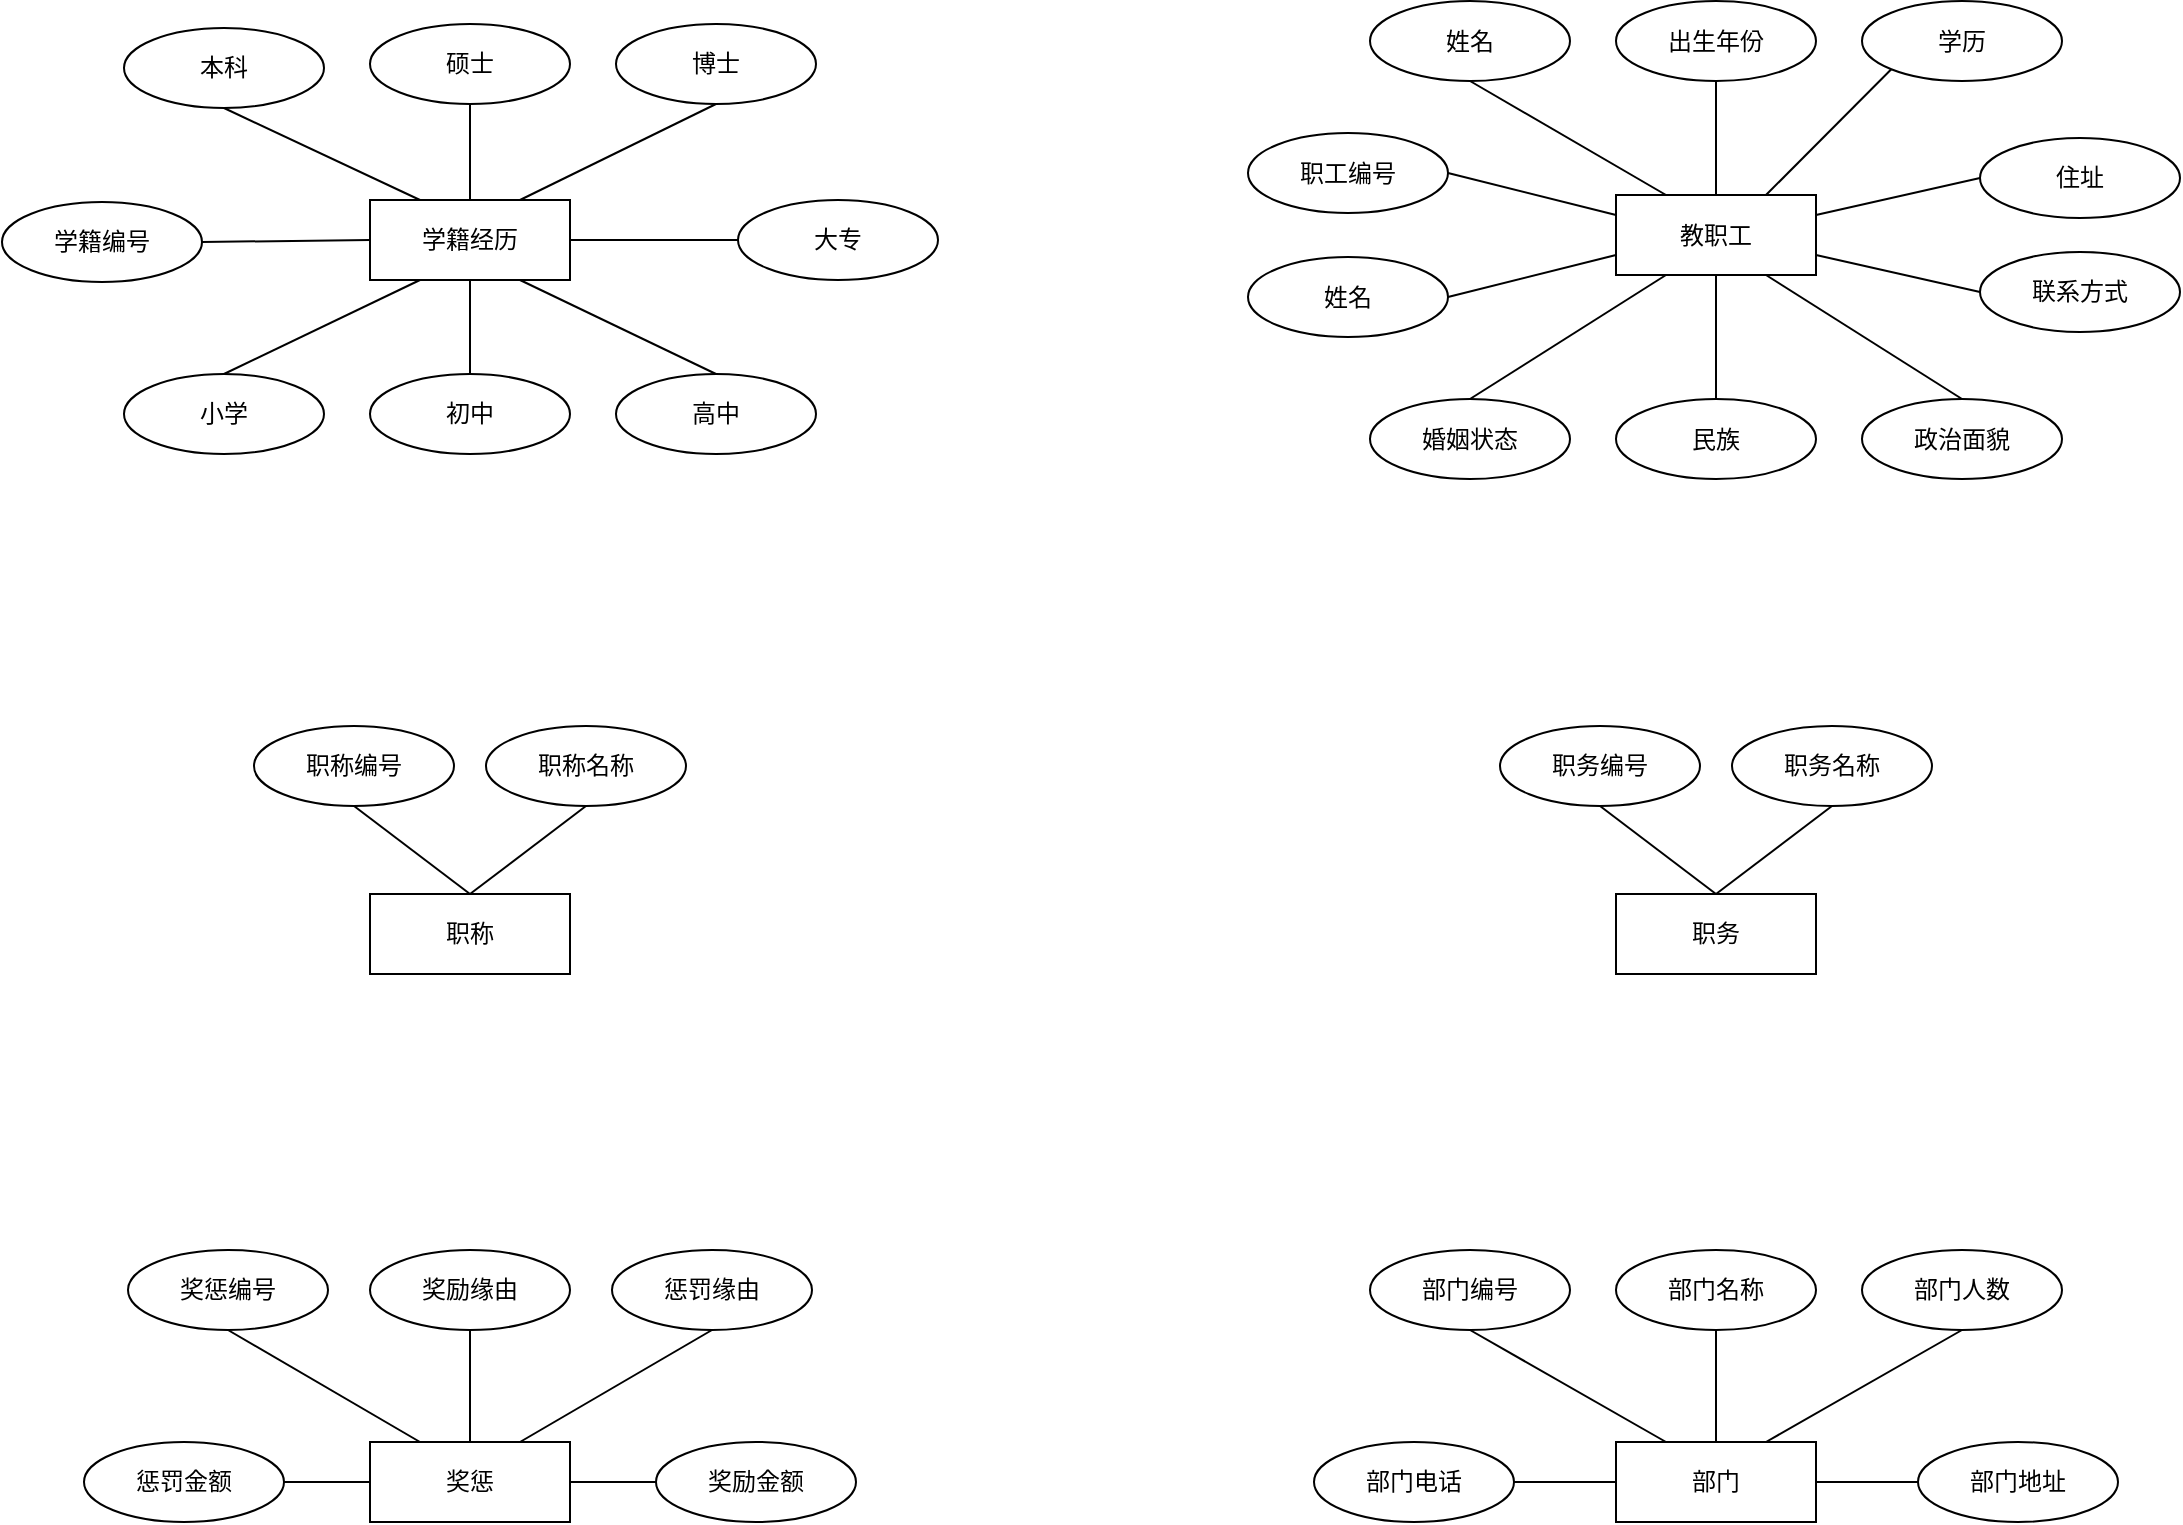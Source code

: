 <mxfile version="21.3.0" type="github">
  <diagram name="局部ER图" id="c6545cDlOgG6l57BLXd9">
    <mxGraphModel dx="2074" dy="1069" grid="0" gridSize="10" guides="1" tooltips="1" connect="1" arrows="1" fold="1" page="0" pageScale="1" pageWidth="827" pageHeight="1169" math="0" shadow="0">
      <root>
        <mxCell id="0" />
        <mxCell id="1" parent="0" />
        <mxCell id="wR3M16szGRIk-EZS97ZV-12" style="rounded=0;orthogonalLoop=1;jettySize=auto;html=1;exitX=0.75;exitY=1;exitDx=0;exitDy=0;entryX=0.5;entryY=0;entryDx=0;entryDy=0;endArrow=none;endFill=0;" parent="1" source="wR3M16szGRIk-EZS97ZV-1" target="wR3M16szGRIk-EZS97ZV-9" edge="1">
          <mxGeometry relative="1" as="geometry" />
        </mxCell>
        <mxCell id="wR3M16szGRIk-EZS97ZV-13" style="rounded=0;orthogonalLoop=1;jettySize=auto;html=1;exitX=1;exitY=0.5;exitDx=0;exitDy=0;endArrow=none;endFill=0;entryX=0;entryY=0.5;entryDx=0;entryDy=0;" parent="1" source="wR3M16szGRIk-EZS97ZV-1" target="wR3M16szGRIk-EZS97ZV-8" edge="1">
          <mxGeometry relative="1" as="geometry" />
        </mxCell>
        <mxCell id="wR3M16szGRIk-EZS97ZV-14" style="rounded=0;orthogonalLoop=1;jettySize=auto;html=1;exitX=0.25;exitY=0;exitDx=0;exitDy=0;entryX=0.5;entryY=1;entryDx=0;entryDy=0;endArrow=none;endFill=0;" parent="1" source="wR3M16szGRIk-EZS97ZV-1" target="wR3M16szGRIk-EZS97ZV-7" edge="1">
          <mxGeometry relative="1" as="geometry" />
        </mxCell>
        <mxCell id="wR3M16szGRIk-EZS97ZV-15" style="rounded=0;orthogonalLoop=1;jettySize=auto;html=1;exitX=0.5;exitY=0;exitDx=0;exitDy=0;entryX=0.5;entryY=1;entryDx=0;entryDy=0;endArrow=none;endFill=0;" parent="1" source="wR3M16szGRIk-EZS97ZV-1" target="wR3M16szGRIk-EZS97ZV-10" edge="1">
          <mxGeometry relative="1" as="geometry" />
        </mxCell>
        <mxCell id="wR3M16szGRIk-EZS97ZV-16" style="rounded=0;orthogonalLoop=1;jettySize=auto;html=1;exitX=0.75;exitY=0;exitDx=0;exitDy=0;entryX=0.5;entryY=1;entryDx=0;entryDy=0;endArrow=none;endFill=0;" parent="1" source="wR3M16szGRIk-EZS97ZV-1" target="wR3M16szGRIk-EZS97ZV-11" edge="1">
          <mxGeometry relative="1" as="geometry" />
        </mxCell>
        <mxCell id="wR3M16szGRIk-EZS97ZV-1" value="学籍经历" style="whiteSpace=wrap;html=1;align=center;" parent="1" vertex="1">
          <mxGeometry x="260" y="170" width="100" height="40" as="geometry" />
        </mxCell>
        <mxCell id="wR3M16szGRIk-EZS97ZV-2" value="学籍编号" style="ellipse;whiteSpace=wrap;html=1;align=center;" parent="1" vertex="1">
          <mxGeometry x="76" y="171" width="100" height="40" as="geometry" />
        </mxCell>
        <mxCell id="wR3M16szGRIk-EZS97ZV-5" value="小学" style="ellipse;whiteSpace=wrap;html=1;align=center;" parent="1" vertex="1">
          <mxGeometry x="137" y="257" width="100" height="40" as="geometry" />
        </mxCell>
        <mxCell id="wR3M16szGRIk-EZS97ZV-6" value="初中" style="ellipse;whiteSpace=wrap;html=1;align=center;" parent="1" vertex="1">
          <mxGeometry x="260" y="257" width="100" height="40" as="geometry" />
        </mxCell>
        <mxCell id="wR3M16szGRIk-EZS97ZV-7" value="本科" style="ellipse;whiteSpace=wrap;html=1;align=center;" parent="1" vertex="1">
          <mxGeometry x="137" y="84" width="100" height="40" as="geometry" />
        </mxCell>
        <mxCell id="wR3M16szGRIk-EZS97ZV-8" value="大专" style="ellipse;whiteSpace=wrap;html=1;align=center;" parent="1" vertex="1">
          <mxGeometry x="444" y="170" width="100" height="40" as="geometry" />
        </mxCell>
        <mxCell id="wR3M16szGRIk-EZS97ZV-9" value="高中" style="ellipse;whiteSpace=wrap;html=1;align=center;" parent="1" vertex="1">
          <mxGeometry x="383" y="257" width="100" height="40" as="geometry" />
        </mxCell>
        <mxCell id="wR3M16szGRIk-EZS97ZV-10" value="硕士" style="ellipse;whiteSpace=wrap;html=1;align=center;" parent="1" vertex="1">
          <mxGeometry x="260" y="82" width="100" height="40" as="geometry" />
        </mxCell>
        <mxCell id="wR3M16szGRIk-EZS97ZV-11" value="博士" style="ellipse;whiteSpace=wrap;html=1;align=center;" parent="1" vertex="1">
          <mxGeometry x="383" y="82" width="100" height="40" as="geometry" />
        </mxCell>
        <mxCell id="wR3M16szGRIk-EZS97ZV-22" value="" style="endArrow=none;html=1;rounded=0;entryX=0;entryY=0.5;entryDx=0;entryDy=0;exitX=1;exitY=0.5;exitDx=0;exitDy=0;" parent="1" source="wR3M16szGRIk-EZS97ZV-2" target="wR3M16szGRIk-EZS97ZV-1" edge="1">
          <mxGeometry relative="1" as="geometry">
            <mxPoint x="60" y="230" as="sourcePoint" />
            <mxPoint x="220" y="230" as="targetPoint" />
          </mxGeometry>
        </mxCell>
        <mxCell id="wR3M16szGRIk-EZS97ZV-23" value="" style="endArrow=none;html=1;rounded=0;entryX=0.5;entryY=0;entryDx=0;entryDy=0;exitX=0.25;exitY=1;exitDx=0;exitDy=0;" parent="1" source="wR3M16szGRIk-EZS97ZV-1" target="wR3M16szGRIk-EZS97ZV-5" edge="1">
          <mxGeometry relative="1" as="geometry">
            <mxPoint x="360" y="260" as="sourcePoint" />
            <mxPoint x="580" y="200" as="targetPoint" />
          </mxGeometry>
        </mxCell>
        <mxCell id="wR3M16szGRIk-EZS97ZV-26" value="" style="endArrow=none;html=1;rounded=0;entryX=0.5;entryY=0;entryDx=0;entryDy=0;exitX=0.5;exitY=1;exitDx=0;exitDy=0;" parent="1" source="wR3M16szGRIk-EZS97ZV-1" target="wR3M16szGRIk-EZS97ZV-6" edge="1">
          <mxGeometry relative="1" as="geometry">
            <mxPoint x="390" y="240" as="sourcePoint" />
            <mxPoint x="610" y="180" as="targetPoint" />
          </mxGeometry>
        </mxCell>
        <mxCell id="wR3M16szGRIk-EZS97ZV-27" value="教职工" style="whiteSpace=wrap;html=1;align=center;" parent="1" vertex="1">
          <mxGeometry x="883" y="167.5" width="100" height="40" as="geometry" />
        </mxCell>
        <mxCell id="wR3M16szGRIk-EZS97ZV-28" value="职工编号" style="ellipse;whiteSpace=wrap;html=1;align=center;" parent="1" vertex="1">
          <mxGeometry x="699" y="136.5" width="100" height="40" as="geometry" />
        </mxCell>
        <mxCell id="wR3M16szGRIk-EZS97ZV-29" value="姓名" style="ellipse;whiteSpace=wrap;html=1;align=center;" parent="1" vertex="1">
          <mxGeometry x="699" y="198.5" width="100" height="40" as="geometry" />
        </mxCell>
        <mxCell id="wR3M16szGRIk-EZS97ZV-30" value="出生年份" style="ellipse;whiteSpace=wrap;html=1;align=center;" parent="1" vertex="1">
          <mxGeometry x="883" y="70.5" width="100" height="40" as="geometry" />
        </mxCell>
        <mxCell id="wR3M16szGRIk-EZS97ZV-31" value="学历" style="ellipse;whiteSpace=wrap;html=1;align=center;" parent="1" vertex="1">
          <mxGeometry x="1006" y="70.5" width="100" height="40" as="geometry" />
        </mxCell>
        <mxCell id="wR3M16szGRIk-EZS97ZV-32" value="姓名" style="ellipse;whiteSpace=wrap;html=1;align=center;" parent="1" vertex="1">
          <mxGeometry x="760" y="70.5" width="100" height="40" as="geometry" />
        </mxCell>
        <mxCell id="wR3M16szGRIk-EZS97ZV-33" value="民族" style="ellipse;whiteSpace=wrap;html=1;align=center;" parent="1" vertex="1">
          <mxGeometry x="883" y="269.5" width="100" height="40" as="geometry" />
        </mxCell>
        <mxCell id="wR3M16szGRIk-EZS97ZV-34" value="婚姻状态" style="ellipse;whiteSpace=wrap;html=1;align=center;" parent="1" vertex="1">
          <mxGeometry x="760" y="269.5" width="100" height="40" as="geometry" />
        </mxCell>
        <mxCell id="wR3M16szGRIk-EZS97ZV-35" value="政治面貌" style="ellipse;whiteSpace=wrap;html=1;align=center;" parent="1" vertex="1">
          <mxGeometry x="1006" y="269.5" width="100" height="40" as="geometry" />
        </mxCell>
        <mxCell id="wR3M16szGRIk-EZS97ZV-36" value="住址" style="ellipse;whiteSpace=wrap;html=1;align=center;" parent="1" vertex="1">
          <mxGeometry x="1065" y="139" width="100" height="40" as="geometry" />
        </mxCell>
        <mxCell id="wR3M16szGRIk-EZS97ZV-37" value="联系方式" style="ellipse;whiteSpace=wrap;html=1;align=center;" parent="1" vertex="1">
          <mxGeometry x="1065" y="196" width="100" height="40" as="geometry" />
        </mxCell>
        <mxCell id="wR3M16szGRIk-EZS97ZV-44" value="" style="endArrow=none;html=1;rounded=0;exitX=1;exitY=0.5;exitDx=0;exitDy=0;entryX=0;entryY=0.75;entryDx=0;entryDy=0;" parent="1" source="wR3M16szGRIk-EZS97ZV-29" target="wR3M16szGRIk-EZS97ZV-27" edge="1">
          <mxGeometry relative="1" as="geometry">
            <mxPoint x="863" y="151" as="sourcePoint" />
            <mxPoint x="993" y="151" as="targetPoint" />
          </mxGeometry>
        </mxCell>
        <mxCell id="wR3M16szGRIk-EZS97ZV-45" value="" style="endArrow=none;html=1;rounded=0;exitX=1;exitY=0.5;exitDx=0;exitDy=0;entryX=0;entryY=0.25;entryDx=0;entryDy=0;" parent="1" source="wR3M16szGRIk-EZS97ZV-28" target="wR3M16szGRIk-EZS97ZV-27" edge="1">
          <mxGeometry relative="1" as="geometry">
            <mxPoint x="883" y="151" as="sourcePoint" />
            <mxPoint x="1013" y="151" as="targetPoint" />
          </mxGeometry>
        </mxCell>
        <mxCell id="wR3M16szGRIk-EZS97ZV-46" value="" style="endArrow=none;html=1;rounded=0;exitX=0.5;exitY=1;exitDx=0;exitDy=0;entryX=0.25;entryY=0;entryDx=0;entryDy=0;" parent="1" source="wR3M16szGRIk-EZS97ZV-32" target="wR3M16szGRIk-EZS97ZV-27" edge="1">
          <mxGeometry relative="1" as="geometry">
            <mxPoint x="1003" y="151" as="sourcePoint" />
            <mxPoint x="1133" y="151" as="targetPoint" />
          </mxGeometry>
        </mxCell>
        <mxCell id="wR3M16szGRIk-EZS97ZV-47" value="" style="endArrow=none;html=1;rounded=0;exitX=0.5;exitY=1;exitDx=0;exitDy=0;entryX=0.5;entryY=0;entryDx=0;entryDy=0;" parent="1" source="wR3M16szGRIk-EZS97ZV-30" target="wR3M16szGRIk-EZS97ZV-27" edge="1">
          <mxGeometry relative="1" as="geometry">
            <mxPoint x="983" y="151" as="sourcePoint" />
            <mxPoint x="1113" y="151" as="targetPoint" />
          </mxGeometry>
        </mxCell>
        <mxCell id="wR3M16szGRIk-EZS97ZV-48" value="" style="endArrow=none;html=1;rounded=0;exitX=0.75;exitY=0;exitDx=0;exitDy=0;entryX=0;entryY=1;entryDx=0;entryDy=0;" parent="1" source="wR3M16szGRIk-EZS97ZV-27" target="wR3M16szGRIk-EZS97ZV-31" edge="1">
          <mxGeometry relative="1" as="geometry">
            <mxPoint x="1043" y="168.5" as="sourcePoint" />
            <mxPoint x="1173" y="168.5" as="targetPoint" />
          </mxGeometry>
        </mxCell>
        <mxCell id="wR3M16szGRIk-EZS97ZV-49" value="" style="endArrow=none;html=1;rounded=0;exitX=0.5;exitY=0;exitDx=0;exitDy=0;entryX=0.25;entryY=1;entryDx=0;entryDy=0;" parent="1" source="wR3M16szGRIk-EZS97ZV-34" target="wR3M16szGRIk-EZS97ZV-27" edge="1">
          <mxGeometry relative="1" as="geometry">
            <mxPoint x="843" y="251" as="sourcePoint" />
            <mxPoint x="973" y="251" as="targetPoint" />
          </mxGeometry>
        </mxCell>
        <mxCell id="wR3M16szGRIk-EZS97ZV-50" value="" style="endArrow=none;html=1;rounded=0;exitX=0.5;exitY=0;exitDx=0;exitDy=0;entryX=0.5;entryY=1;entryDx=0;entryDy=0;" parent="1" source="wR3M16szGRIk-EZS97ZV-33" target="wR3M16szGRIk-EZS97ZV-27" edge="1">
          <mxGeometry relative="1" as="geometry">
            <mxPoint x="843" y="261.5" as="sourcePoint" />
            <mxPoint x="973" y="261.5" as="targetPoint" />
          </mxGeometry>
        </mxCell>
        <mxCell id="wR3M16szGRIk-EZS97ZV-51" value="" style="endArrow=none;html=1;rounded=0;exitX=0.5;exitY=0;exitDx=0;exitDy=0;entryX=0.75;entryY=1;entryDx=0;entryDy=0;" parent="1" source="wR3M16szGRIk-EZS97ZV-35" target="wR3M16szGRIk-EZS97ZV-27" edge="1">
          <mxGeometry relative="1" as="geometry">
            <mxPoint x="883" y="271.5" as="sourcePoint" />
            <mxPoint x="1013" y="271.5" as="targetPoint" />
          </mxGeometry>
        </mxCell>
        <mxCell id="wR3M16szGRIk-EZS97ZV-52" value="" style="endArrow=none;html=1;rounded=0;exitX=1;exitY=0.25;exitDx=0;exitDy=0;entryX=0;entryY=0.5;entryDx=0;entryDy=0;" parent="1" source="wR3M16szGRIk-EZS97ZV-27" target="wR3M16szGRIk-EZS97ZV-36" edge="1">
          <mxGeometry relative="1" as="geometry">
            <mxPoint x="963" y="361.5" as="sourcePoint" />
            <mxPoint x="1093" y="361.5" as="targetPoint" />
          </mxGeometry>
        </mxCell>
        <mxCell id="wR3M16szGRIk-EZS97ZV-53" value="" style="endArrow=none;html=1;rounded=0;exitX=1;exitY=0.75;exitDx=0;exitDy=0;entryX=0;entryY=0.5;entryDx=0;entryDy=0;" parent="1" source="wR3M16szGRIk-EZS97ZV-27" target="wR3M16szGRIk-EZS97ZV-37" edge="1">
          <mxGeometry relative="1" as="geometry">
            <mxPoint x="1038" y="181.5" as="sourcePoint" />
            <mxPoint x="1168" y="181.5" as="targetPoint" />
          </mxGeometry>
        </mxCell>
        <mxCell id="wR3M16szGRIk-EZS97ZV-54" value="职称" style="whiteSpace=wrap;html=1;align=center;" parent="1" vertex="1">
          <mxGeometry x="260" y="517" width="100" height="40" as="geometry" />
        </mxCell>
        <mxCell id="wR3M16szGRIk-EZS97ZV-55" value="职称编号" style="ellipse;whiteSpace=wrap;html=1;align=center;" parent="1" vertex="1">
          <mxGeometry x="202" y="433" width="100" height="40" as="geometry" />
        </mxCell>
        <mxCell id="wR3M16szGRIk-EZS97ZV-56" value="职称名称" style="ellipse;whiteSpace=wrap;html=1;align=center;" parent="1" vertex="1">
          <mxGeometry x="318" y="433" width="100" height="40" as="geometry" />
        </mxCell>
        <mxCell id="wR3M16szGRIk-EZS97ZV-58" value="" style="endArrow=none;html=1;rounded=0;exitX=0.5;exitY=1;exitDx=0;exitDy=0;entryX=0.5;entryY=0;entryDx=0;entryDy=0;" parent="1" source="wR3M16szGRIk-EZS97ZV-56" target="wR3M16szGRIk-EZS97ZV-54" edge="1">
          <mxGeometry relative="1" as="geometry">
            <mxPoint x="210" y="677" as="sourcePoint" />
            <mxPoint x="300" y="617" as="targetPoint" />
          </mxGeometry>
        </mxCell>
        <mxCell id="wR3M16szGRIk-EZS97ZV-75" value="部门编号" style="ellipse;whiteSpace=wrap;html=1;align=center;" parent="1" vertex="1">
          <mxGeometry x="760" y="695" width="100" height="40" as="geometry" />
        </mxCell>
        <mxCell id="wR3M16szGRIk-EZS97ZV-76" value="部门名称" style="ellipse;whiteSpace=wrap;html=1;align=center;" parent="1" vertex="1">
          <mxGeometry x="883" y="695" width="100" height="40" as="geometry" />
        </mxCell>
        <mxCell id="wR3M16szGRIk-EZS97ZV-77" value="部门人数" style="ellipse;whiteSpace=wrap;html=1;align=center;" parent="1" vertex="1">
          <mxGeometry x="1006" y="695" width="100" height="40" as="geometry" />
        </mxCell>
        <mxCell id="wR3M16szGRIk-EZS97ZV-78" value="部门电话" style="ellipse;whiteSpace=wrap;html=1;align=center;" parent="1" vertex="1">
          <mxGeometry x="732" y="791" width="100" height="40" as="geometry" />
        </mxCell>
        <mxCell id="wR3M16szGRIk-EZS97ZV-79" value="部门地址" style="ellipse;whiteSpace=wrap;html=1;align=center;" parent="1" vertex="1">
          <mxGeometry x="1034" y="791" width="100" height="40" as="geometry" />
        </mxCell>
        <mxCell id="wR3M16szGRIk-EZS97ZV-91" value="奖惩" style="whiteSpace=wrap;html=1;align=center;" parent="1" vertex="1">
          <mxGeometry x="260" y="791" width="100" height="40" as="geometry" />
        </mxCell>
        <mxCell id="wR3M16szGRIk-EZS97ZV-93" value="奖惩编号" style="ellipse;whiteSpace=wrap;html=1;align=center;" parent="1" vertex="1">
          <mxGeometry x="139" y="695" width="100" height="40" as="geometry" />
        </mxCell>
        <mxCell id="wR3M16szGRIk-EZS97ZV-94" value="奖励缘由" style="ellipse;whiteSpace=wrap;html=1;align=center;" parent="1" vertex="1">
          <mxGeometry x="260" y="695" width="100" height="40" as="geometry" />
        </mxCell>
        <mxCell id="wR3M16szGRIk-EZS97ZV-95" value="惩罚缘由" style="ellipse;whiteSpace=wrap;html=1;align=center;" parent="1" vertex="1">
          <mxGeometry x="381" y="695" width="100" height="40" as="geometry" />
        </mxCell>
        <mxCell id="wR3M16szGRIk-EZS97ZV-97" value="奖励金额" style="ellipse;whiteSpace=wrap;html=1;align=center;" parent="1" vertex="1">
          <mxGeometry x="403" y="791" width="100" height="40" as="geometry" />
        </mxCell>
        <mxCell id="wR3M16szGRIk-EZS97ZV-98" value="惩罚金额" style="ellipse;whiteSpace=wrap;html=1;align=center;" parent="1" vertex="1">
          <mxGeometry x="117" y="791" width="100" height="40" as="geometry" />
        </mxCell>
        <mxCell id="wR3M16szGRIk-EZS97ZV-99" value="" style="endArrow=none;html=1;rounded=0;exitX=0.25;exitY=0;exitDx=0;exitDy=0;entryX=0.5;entryY=1;entryDx=0;entryDy=0;" parent="1" source="wR3M16szGRIk-EZS97ZV-91" target="wR3M16szGRIk-EZS97ZV-93" edge="1">
          <mxGeometry relative="1" as="geometry">
            <mxPoint x="320" y="741" as="sourcePoint" />
            <mxPoint x="320" y="681" as="targetPoint" />
          </mxGeometry>
        </mxCell>
        <mxCell id="wR3M16szGRIk-EZS97ZV-100" value="" style="endArrow=none;html=1;rounded=0;exitX=0.5;exitY=0;exitDx=0;exitDy=0;entryX=0.5;entryY=1;entryDx=0;entryDy=0;" parent="1" source="wR3M16szGRIk-EZS97ZV-91" target="wR3M16szGRIk-EZS97ZV-94" edge="1">
          <mxGeometry relative="1" as="geometry">
            <mxPoint x="315" y="941" as="sourcePoint" />
            <mxPoint x="385" y="841" as="targetPoint" />
          </mxGeometry>
        </mxCell>
        <mxCell id="wR3M16szGRIk-EZS97ZV-101" value="" style="endArrow=none;html=1;rounded=0;exitX=0.75;exitY=0;exitDx=0;exitDy=0;entryX=0.5;entryY=1;entryDx=0;entryDy=0;" parent="1" source="wR3M16szGRIk-EZS97ZV-91" target="wR3M16szGRIk-EZS97ZV-95" edge="1">
          <mxGeometry relative="1" as="geometry">
            <mxPoint x="315" y="981" as="sourcePoint" />
            <mxPoint x="385" y="881" as="targetPoint" />
          </mxGeometry>
        </mxCell>
        <mxCell id="wR3M16szGRIk-EZS97ZV-102" value="" style="endArrow=none;html=1;rounded=0;exitX=1;exitY=0.5;exitDx=0;exitDy=0;entryX=0;entryY=0.5;entryDx=0;entryDy=0;" parent="1" source="wR3M16szGRIk-EZS97ZV-91" target="wR3M16szGRIk-EZS97ZV-97" edge="1">
          <mxGeometry relative="1" as="geometry">
            <mxPoint x="330" y="971" as="sourcePoint" />
            <mxPoint x="400" y="871" as="targetPoint" />
          </mxGeometry>
        </mxCell>
        <mxCell id="wR3M16szGRIk-EZS97ZV-103" value="" style="endArrow=none;html=1;rounded=0;exitX=0;exitY=0.5;exitDx=0;exitDy=0;entryX=1;entryY=0.5;entryDx=0;entryDy=0;" parent="1" source="wR3M16szGRIk-EZS97ZV-91" target="wR3M16szGRIk-EZS97ZV-98" edge="1">
          <mxGeometry relative="1" as="geometry">
            <mxPoint x="280" y="1011" as="sourcePoint" />
            <mxPoint x="350" y="911" as="targetPoint" />
          </mxGeometry>
        </mxCell>
        <mxCell id="cXql9sk5BHd2LX_pI7Hl-1" value="" style="endArrow=none;html=1;rounded=0;exitX=0.5;exitY=0;exitDx=0;exitDy=0;entryX=0.5;entryY=1;entryDx=0;entryDy=0;" edge="1" parent="1" source="wR3M16szGRIk-EZS97ZV-54" target="wR3M16szGRIk-EZS97ZV-55">
          <mxGeometry relative="1" as="geometry">
            <mxPoint x="408" y="657" as="sourcePoint" />
            <mxPoint x="568" y="657" as="targetPoint" />
          </mxGeometry>
        </mxCell>
        <mxCell id="cXql9sk5BHd2LX_pI7Hl-2" value="职务" style="whiteSpace=wrap;html=1;align=center;" vertex="1" parent="1">
          <mxGeometry x="883" y="517" width="100" height="40" as="geometry" />
        </mxCell>
        <mxCell id="cXql9sk5BHd2LX_pI7Hl-3" value="职务编号" style="ellipse;whiteSpace=wrap;html=1;align=center;" vertex="1" parent="1">
          <mxGeometry x="825" y="433" width="100" height="40" as="geometry" />
        </mxCell>
        <mxCell id="cXql9sk5BHd2LX_pI7Hl-4" value="职务名称" style="ellipse;whiteSpace=wrap;html=1;align=center;" vertex="1" parent="1">
          <mxGeometry x="941" y="433" width="100" height="40" as="geometry" />
        </mxCell>
        <mxCell id="cXql9sk5BHd2LX_pI7Hl-5" value="" style="endArrow=none;html=1;rounded=0;exitX=0.5;exitY=1;exitDx=0;exitDy=0;entryX=0.5;entryY=0;entryDx=0;entryDy=0;" edge="1" parent="1" source="cXql9sk5BHd2LX_pI7Hl-4" target="cXql9sk5BHd2LX_pI7Hl-2">
          <mxGeometry relative="1" as="geometry">
            <mxPoint x="833" y="677" as="sourcePoint" />
            <mxPoint x="923" y="617" as="targetPoint" />
          </mxGeometry>
        </mxCell>
        <mxCell id="cXql9sk5BHd2LX_pI7Hl-6" value="" style="endArrow=none;html=1;rounded=0;exitX=0.5;exitY=0;exitDx=0;exitDy=0;entryX=0.5;entryY=1;entryDx=0;entryDy=0;" edge="1" parent="1" source="cXql9sk5BHd2LX_pI7Hl-2" target="cXql9sk5BHd2LX_pI7Hl-3">
          <mxGeometry relative="1" as="geometry">
            <mxPoint x="1031" y="657" as="sourcePoint" />
            <mxPoint x="1191" y="657" as="targetPoint" />
          </mxGeometry>
        </mxCell>
        <mxCell id="cXql9sk5BHd2LX_pI7Hl-7" value="部门" style="whiteSpace=wrap;html=1;align=center;" vertex="1" parent="1">
          <mxGeometry x="883" y="791" width="100" height="40" as="geometry" />
        </mxCell>
        <mxCell id="cXql9sk5BHd2LX_pI7Hl-8" value="" style="endArrow=none;html=1;rounded=0;exitX=0.5;exitY=1;exitDx=0;exitDy=0;entryX=0.25;entryY=0;entryDx=0;entryDy=0;" edge="1" parent="1" source="wR3M16szGRIk-EZS97ZV-75" target="cXql9sk5BHd2LX_pI7Hl-7">
          <mxGeometry relative="1" as="geometry">
            <mxPoint x="735" y="882" as="sourcePoint" />
            <mxPoint x="895" y="882" as="targetPoint" />
          </mxGeometry>
        </mxCell>
        <mxCell id="cXql9sk5BHd2LX_pI7Hl-9" value="" style="endArrow=none;html=1;rounded=0;exitX=0.5;exitY=1;exitDx=0;exitDy=0;entryX=0.5;entryY=0;entryDx=0;entryDy=0;" edge="1" parent="1" source="wR3M16szGRIk-EZS97ZV-76" target="cXql9sk5BHd2LX_pI7Hl-7">
          <mxGeometry relative="1" as="geometry">
            <mxPoint x="1041" y="775" as="sourcePoint" />
            <mxPoint x="1201" y="775" as="targetPoint" />
          </mxGeometry>
        </mxCell>
        <mxCell id="cXql9sk5BHd2LX_pI7Hl-10" value="" style="endArrow=none;html=1;rounded=0;exitX=0.5;exitY=1;exitDx=0;exitDy=0;entryX=0.75;entryY=0;entryDx=0;entryDy=0;" edge="1" parent="1" source="wR3M16szGRIk-EZS97ZV-77" target="cXql9sk5BHd2LX_pI7Hl-7">
          <mxGeometry relative="1" as="geometry">
            <mxPoint x="1086" y="793" as="sourcePoint" />
            <mxPoint x="1246" y="793" as="targetPoint" />
          </mxGeometry>
        </mxCell>
        <mxCell id="cXql9sk5BHd2LX_pI7Hl-11" value="" style="endArrow=none;html=1;rounded=0;exitX=1;exitY=0.5;exitDx=0;exitDy=0;entryX=0;entryY=0.5;entryDx=0;entryDy=0;" edge="1" parent="1" source="wR3M16szGRIk-EZS97ZV-78" target="cXql9sk5BHd2LX_pI7Hl-7">
          <mxGeometry relative="1" as="geometry">
            <mxPoint x="875" y="899" as="sourcePoint" />
            <mxPoint x="1035" y="899" as="targetPoint" />
          </mxGeometry>
        </mxCell>
        <mxCell id="cXql9sk5BHd2LX_pI7Hl-12" value="" style="endArrow=none;html=1;rounded=0;exitX=1;exitY=0.5;exitDx=0;exitDy=0;entryX=0;entryY=0.5;entryDx=0;entryDy=0;" edge="1" parent="1" source="cXql9sk5BHd2LX_pI7Hl-7" target="wR3M16szGRIk-EZS97ZV-79">
          <mxGeometry relative="1" as="geometry">
            <mxPoint x="993" y="909" as="sourcePoint" />
            <mxPoint x="1153" y="909" as="targetPoint" />
          </mxGeometry>
        </mxCell>
      </root>
    </mxGraphModel>
  </diagram>
</mxfile>
